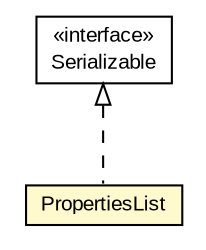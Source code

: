 #!/usr/local/bin/dot
#
# Class diagram 
# Generated by UMLGraph version R5_6-24-gf6e263 (http://www.umlgraph.org/)
#

digraph G {
	edge [fontname="arial",fontsize=10,labelfontname="arial",labelfontsize=10];
	node [fontname="arial",fontsize=10,shape=plaintext];
	nodesep=0.25;
	ranksep=0.5;
	// org.miloss.fgsms.services.interfaces.policyconfiguration.PropertiesList
	c291658 [label=<<table title="org.miloss.fgsms.services.interfaces.policyconfiguration.PropertiesList" border="0" cellborder="1" cellspacing="0" cellpadding="2" port="p" bgcolor="lemonChiffon" href="./PropertiesList.html">
		<tr><td><table border="0" cellspacing="0" cellpadding="1">
<tr><td align="center" balign="center"> PropertiesList </td></tr>
		</table></td></tr>
		</table>>, URL="./PropertiesList.html", fontname="arial", fontcolor="black", fontsize=10.0];
	//org.miloss.fgsms.services.interfaces.policyconfiguration.PropertiesList implements java.io.Serializable
	c291966:p -> c291658:p [dir=back,arrowtail=empty,style=dashed];
	// java.io.Serializable
	c291966 [label=<<table title="java.io.Serializable" border="0" cellborder="1" cellspacing="0" cellpadding="2" port="p" href="http://java.sun.com/j2se/1.4.2/docs/api/java/io/Serializable.html">
		<tr><td><table border="0" cellspacing="0" cellpadding="1">
<tr><td align="center" balign="center"> &#171;interface&#187; </td></tr>
<tr><td align="center" balign="center"> Serializable </td></tr>
		</table></td></tr>
		</table>>, URL="http://java.sun.com/j2se/1.4.2/docs/api/java/io/Serializable.html", fontname="arial", fontcolor="black", fontsize=10.0];
}

